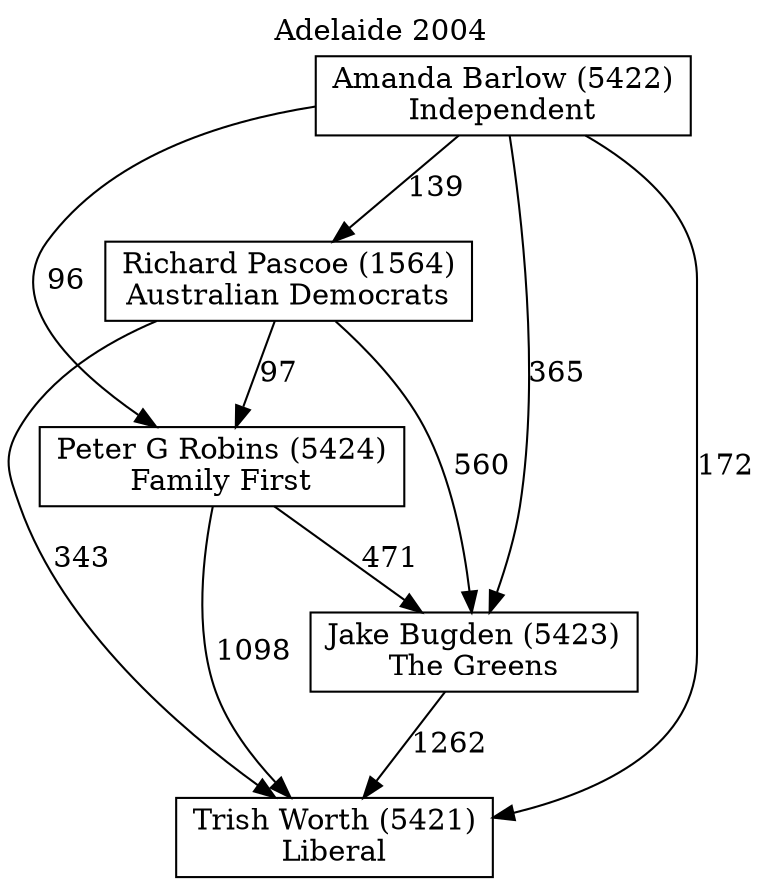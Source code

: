 // House preference flow
digraph "Trish Worth (5421)_Adelaide_2004" {
	graph [label="Adelaide 2004" labelloc=t mclimit=10]
	node [shape=box]
	"Trish Worth (5421)" [label="Trish Worth (5421)
Liberal"]
	"Jake Bugden (5423)" [label="Jake Bugden (5423)
The Greens"]
	"Peter G Robins (5424)" [label="Peter G Robins (5424)
Family First"]
	"Richard Pascoe (1564)" [label="Richard Pascoe (1564)
Australian Democrats"]
	"Amanda Barlow (5422)" [label="Amanda Barlow (5422)
Independent"]
	"Jake Bugden (5423)" -> "Trish Worth (5421)" [label=1262]
	"Peter G Robins (5424)" -> "Jake Bugden (5423)" [label=471]
	"Richard Pascoe (1564)" -> "Peter G Robins (5424)" [label=97]
	"Amanda Barlow (5422)" -> "Richard Pascoe (1564)" [label=139]
	"Peter G Robins (5424)" -> "Trish Worth (5421)" [label=1098]
	"Richard Pascoe (1564)" -> "Trish Worth (5421)" [label=343]
	"Amanda Barlow (5422)" -> "Trish Worth (5421)" [label=172]
	"Amanda Barlow (5422)" -> "Peter G Robins (5424)" [label=96]
	"Richard Pascoe (1564)" -> "Jake Bugden (5423)" [label=560]
	"Amanda Barlow (5422)" -> "Jake Bugden (5423)" [label=365]
}

